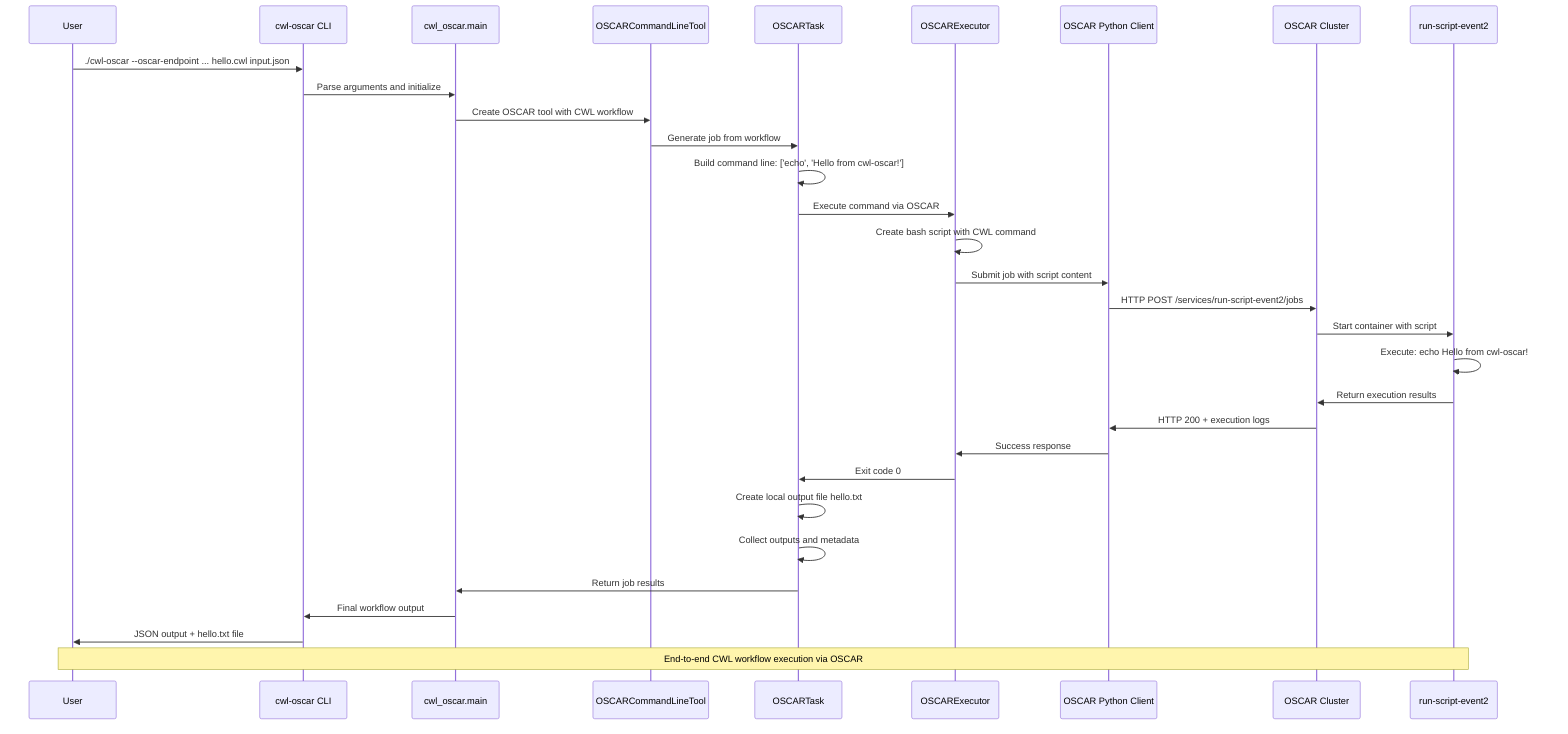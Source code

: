 sequenceDiagram
    participant User
    participant CLI as cwl-oscar CLI
    participant Main as cwl_oscar.main
    participant Tool as OSCARCommandLineTool
    participant Task as OSCARTask
    participant Exec as OSCARExecutor
    participant Client as OSCAR Python Client
    participant Cluster as OSCAR Cluster
    participant Service as run-script-event2
    
    User->>CLI: ./cwl-oscar --oscar-endpoint ... hello.cwl input.json
    CLI->>Main: Parse arguments and initialize
    Main->>Tool: Create OSCAR tool with CWL workflow
    Tool->>Task: Generate job from workflow
    
    Task->>Task: Build command line: ['echo', 'Hello from cwl-oscar!']
    Task->>Exec: Execute command via OSCAR
    
    Exec->>Exec: Create bash script with CWL command
    Exec->>Client: Submit job with script content
    Client->>Cluster: HTTP POST /services/run-script-event2/jobs
    
    Cluster->>Service: Start container with script
    Service->>Service: Execute: echo Hello from cwl-oscar!
    Service->>Cluster: Return execution results
    
    Cluster->>Client: HTTP 200 + execution logs
    Client->>Exec: Success response
    Exec->>Task: Exit code 0
    
    Task->>Task: Create local output file hello.txt
    Task->>Task: Collect outputs and metadata
    Task->>Main: Return job results
    
    Main->>CLI: Final workflow output
    CLI->>User: JSON output + hello.txt file
    
    Note over User,Service: End-to-end CWL workflow execution via OSCAR